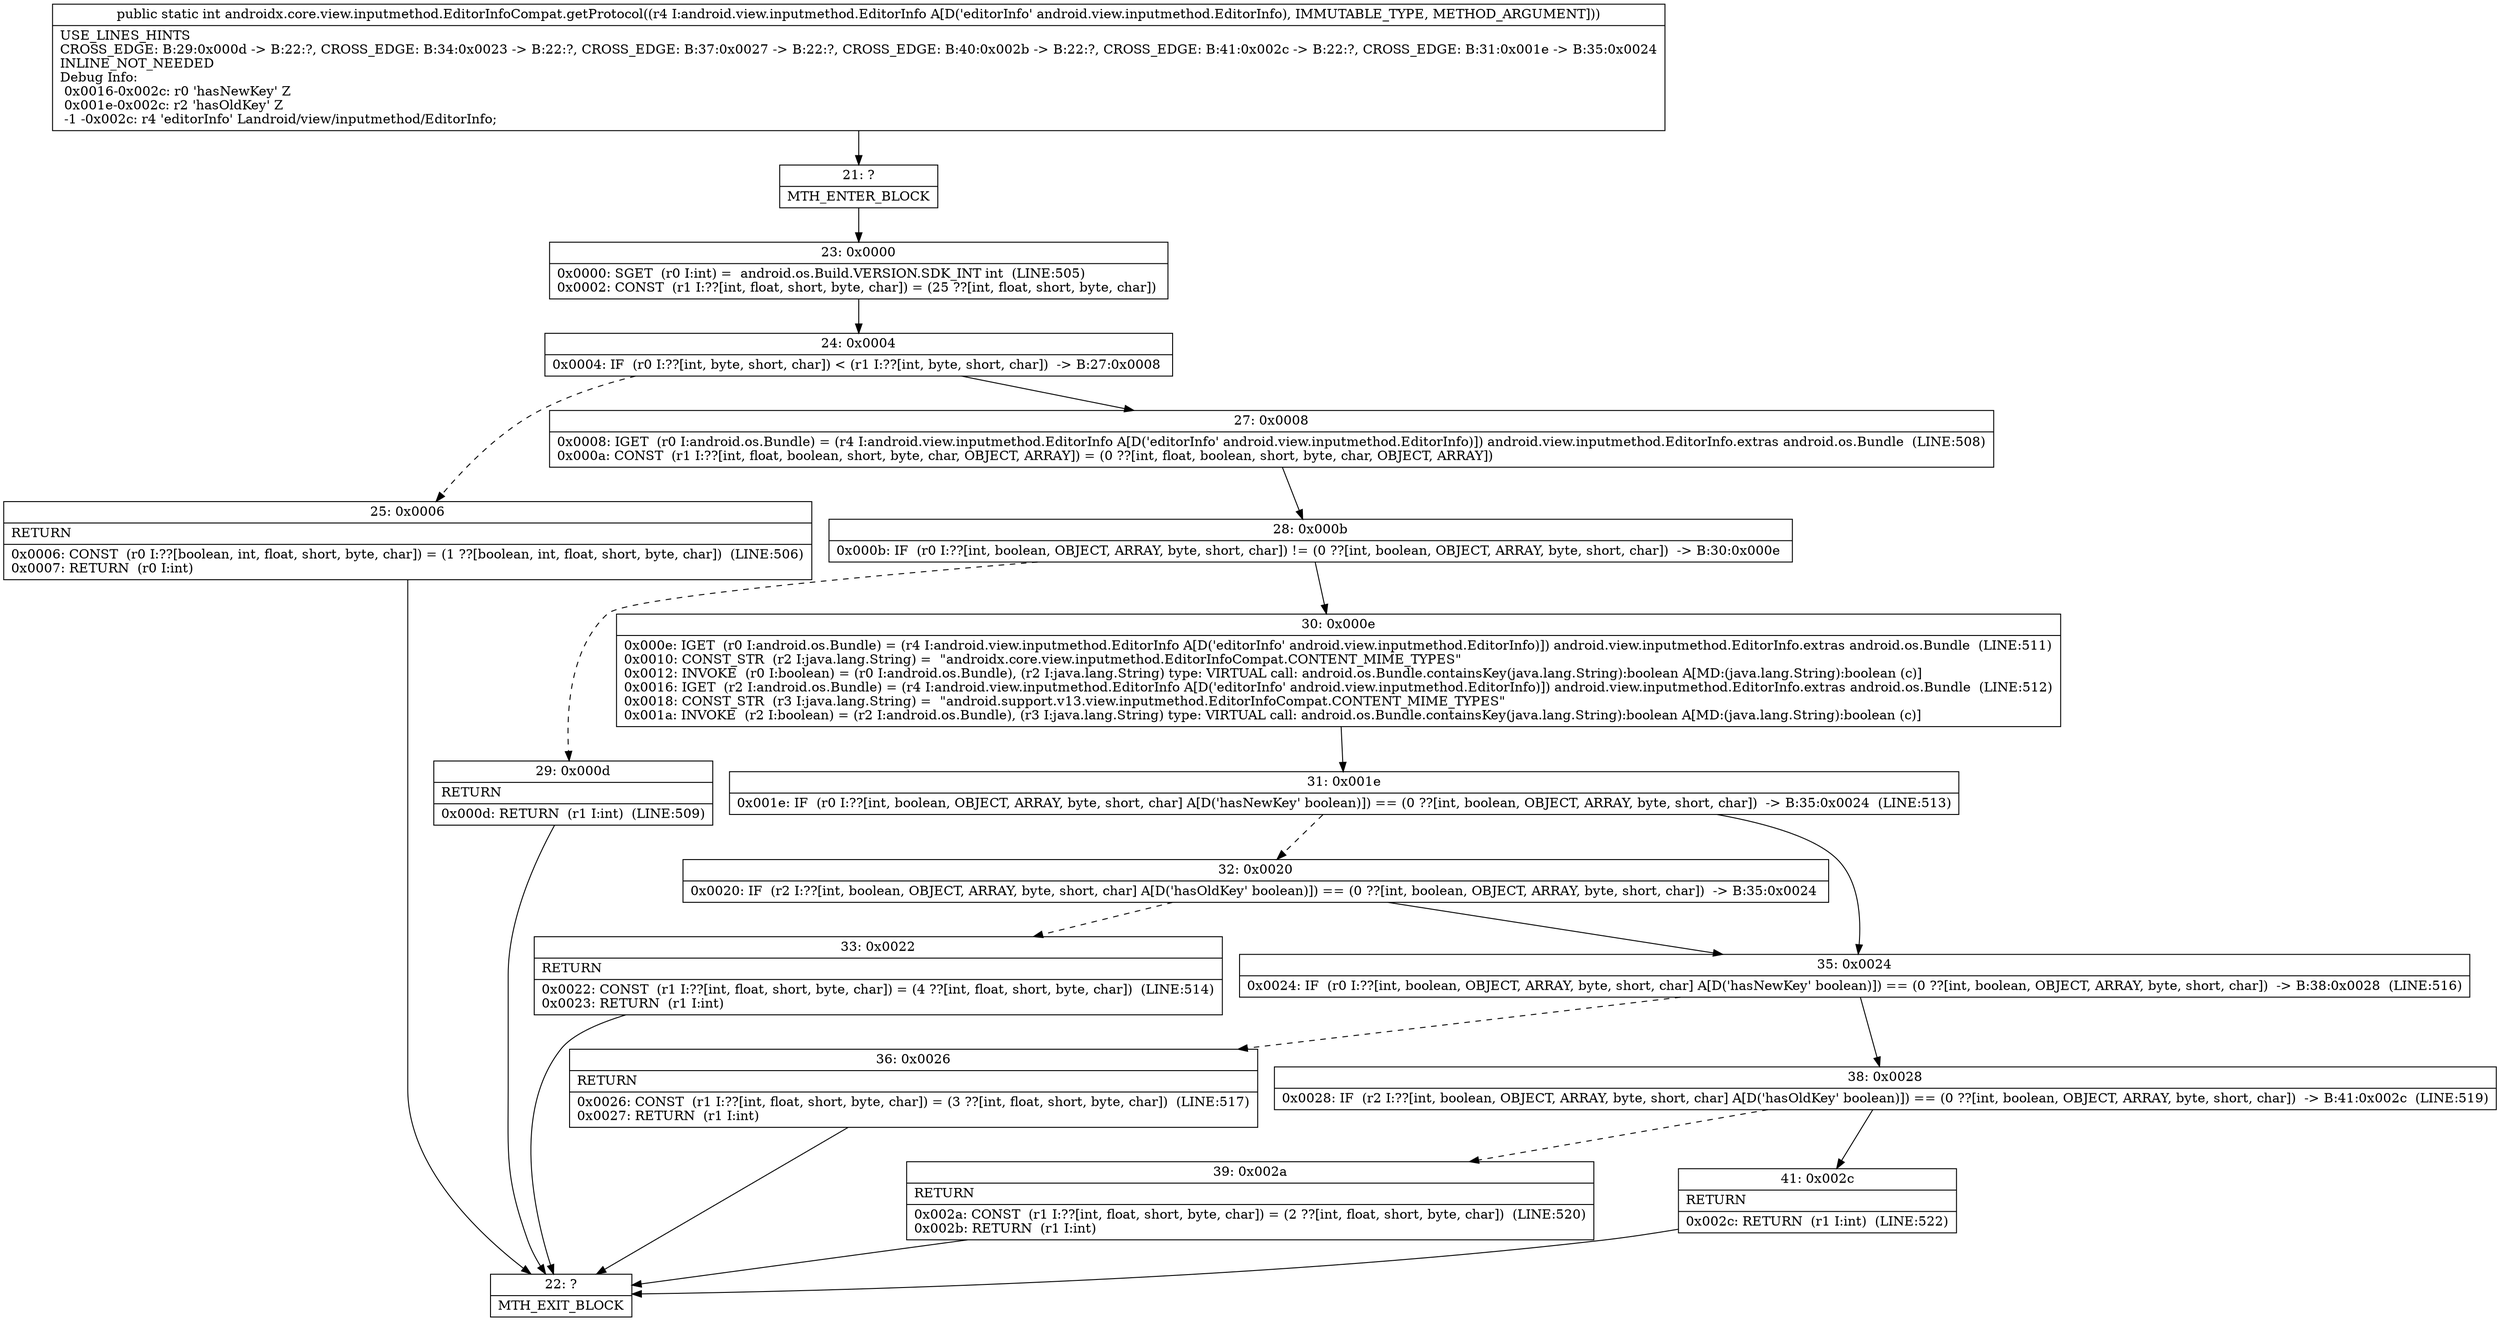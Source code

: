 digraph "CFG forandroidx.core.view.inputmethod.EditorInfoCompat.getProtocol(Landroid\/view\/inputmethod\/EditorInfo;)I" {
Node_21 [shape=record,label="{21\:\ ?|MTH_ENTER_BLOCK\l}"];
Node_23 [shape=record,label="{23\:\ 0x0000|0x0000: SGET  (r0 I:int) =  android.os.Build.VERSION.SDK_INT int  (LINE:505)\l0x0002: CONST  (r1 I:??[int, float, short, byte, char]) = (25 ??[int, float, short, byte, char]) \l}"];
Node_24 [shape=record,label="{24\:\ 0x0004|0x0004: IF  (r0 I:??[int, byte, short, char]) \< (r1 I:??[int, byte, short, char])  \-\> B:27:0x0008 \l}"];
Node_25 [shape=record,label="{25\:\ 0x0006|RETURN\l|0x0006: CONST  (r0 I:??[boolean, int, float, short, byte, char]) = (1 ??[boolean, int, float, short, byte, char])  (LINE:506)\l0x0007: RETURN  (r0 I:int) \l}"];
Node_22 [shape=record,label="{22\:\ ?|MTH_EXIT_BLOCK\l}"];
Node_27 [shape=record,label="{27\:\ 0x0008|0x0008: IGET  (r0 I:android.os.Bundle) = (r4 I:android.view.inputmethod.EditorInfo A[D('editorInfo' android.view.inputmethod.EditorInfo)]) android.view.inputmethod.EditorInfo.extras android.os.Bundle  (LINE:508)\l0x000a: CONST  (r1 I:??[int, float, boolean, short, byte, char, OBJECT, ARRAY]) = (0 ??[int, float, boolean, short, byte, char, OBJECT, ARRAY]) \l}"];
Node_28 [shape=record,label="{28\:\ 0x000b|0x000b: IF  (r0 I:??[int, boolean, OBJECT, ARRAY, byte, short, char]) != (0 ??[int, boolean, OBJECT, ARRAY, byte, short, char])  \-\> B:30:0x000e \l}"];
Node_29 [shape=record,label="{29\:\ 0x000d|RETURN\l|0x000d: RETURN  (r1 I:int)  (LINE:509)\l}"];
Node_30 [shape=record,label="{30\:\ 0x000e|0x000e: IGET  (r0 I:android.os.Bundle) = (r4 I:android.view.inputmethod.EditorInfo A[D('editorInfo' android.view.inputmethod.EditorInfo)]) android.view.inputmethod.EditorInfo.extras android.os.Bundle  (LINE:511)\l0x0010: CONST_STR  (r2 I:java.lang.String) =  \"androidx.core.view.inputmethod.EditorInfoCompat.CONTENT_MIME_TYPES\" \l0x0012: INVOKE  (r0 I:boolean) = (r0 I:android.os.Bundle), (r2 I:java.lang.String) type: VIRTUAL call: android.os.Bundle.containsKey(java.lang.String):boolean A[MD:(java.lang.String):boolean (c)]\l0x0016: IGET  (r2 I:android.os.Bundle) = (r4 I:android.view.inputmethod.EditorInfo A[D('editorInfo' android.view.inputmethod.EditorInfo)]) android.view.inputmethod.EditorInfo.extras android.os.Bundle  (LINE:512)\l0x0018: CONST_STR  (r3 I:java.lang.String) =  \"android.support.v13.view.inputmethod.EditorInfoCompat.CONTENT_MIME_TYPES\" \l0x001a: INVOKE  (r2 I:boolean) = (r2 I:android.os.Bundle), (r3 I:java.lang.String) type: VIRTUAL call: android.os.Bundle.containsKey(java.lang.String):boolean A[MD:(java.lang.String):boolean (c)]\l}"];
Node_31 [shape=record,label="{31\:\ 0x001e|0x001e: IF  (r0 I:??[int, boolean, OBJECT, ARRAY, byte, short, char] A[D('hasNewKey' boolean)]) == (0 ??[int, boolean, OBJECT, ARRAY, byte, short, char])  \-\> B:35:0x0024  (LINE:513)\l}"];
Node_32 [shape=record,label="{32\:\ 0x0020|0x0020: IF  (r2 I:??[int, boolean, OBJECT, ARRAY, byte, short, char] A[D('hasOldKey' boolean)]) == (0 ??[int, boolean, OBJECT, ARRAY, byte, short, char])  \-\> B:35:0x0024 \l}"];
Node_33 [shape=record,label="{33\:\ 0x0022|RETURN\l|0x0022: CONST  (r1 I:??[int, float, short, byte, char]) = (4 ??[int, float, short, byte, char])  (LINE:514)\l0x0023: RETURN  (r1 I:int) \l}"];
Node_35 [shape=record,label="{35\:\ 0x0024|0x0024: IF  (r0 I:??[int, boolean, OBJECT, ARRAY, byte, short, char] A[D('hasNewKey' boolean)]) == (0 ??[int, boolean, OBJECT, ARRAY, byte, short, char])  \-\> B:38:0x0028  (LINE:516)\l}"];
Node_36 [shape=record,label="{36\:\ 0x0026|RETURN\l|0x0026: CONST  (r1 I:??[int, float, short, byte, char]) = (3 ??[int, float, short, byte, char])  (LINE:517)\l0x0027: RETURN  (r1 I:int) \l}"];
Node_38 [shape=record,label="{38\:\ 0x0028|0x0028: IF  (r2 I:??[int, boolean, OBJECT, ARRAY, byte, short, char] A[D('hasOldKey' boolean)]) == (0 ??[int, boolean, OBJECT, ARRAY, byte, short, char])  \-\> B:41:0x002c  (LINE:519)\l}"];
Node_39 [shape=record,label="{39\:\ 0x002a|RETURN\l|0x002a: CONST  (r1 I:??[int, float, short, byte, char]) = (2 ??[int, float, short, byte, char])  (LINE:520)\l0x002b: RETURN  (r1 I:int) \l}"];
Node_41 [shape=record,label="{41\:\ 0x002c|RETURN\l|0x002c: RETURN  (r1 I:int)  (LINE:522)\l}"];
MethodNode[shape=record,label="{public static int androidx.core.view.inputmethod.EditorInfoCompat.getProtocol((r4 I:android.view.inputmethod.EditorInfo A[D('editorInfo' android.view.inputmethod.EditorInfo), IMMUTABLE_TYPE, METHOD_ARGUMENT]))  | USE_LINES_HINTS\lCROSS_EDGE: B:29:0x000d \-\> B:22:?, CROSS_EDGE: B:34:0x0023 \-\> B:22:?, CROSS_EDGE: B:37:0x0027 \-\> B:22:?, CROSS_EDGE: B:40:0x002b \-\> B:22:?, CROSS_EDGE: B:41:0x002c \-\> B:22:?, CROSS_EDGE: B:31:0x001e \-\> B:35:0x0024\lINLINE_NOT_NEEDED\lDebug Info:\l  0x0016\-0x002c: r0 'hasNewKey' Z\l  0x001e\-0x002c: r2 'hasOldKey' Z\l  \-1 \-0x002c: r4 'editorInfo' Landroid\/view\/inputmethod\/EditorInfo;\l}"];
MethodNode -> Node_21;Node_21 -> Node_23;
Node_23 -> Node_24;
Node_24 -> Node_25[style=dashed];
Node_24 -> Node_27;
Node_25 -> Node_22;
Node_27 -> Node_28;
Node_28 -> Node_29[style=dashed];
Node_28 -> Node_30;
Node_29 -> Node_22;
Node_30 -> Node_31;
Node_31 -> Node_32[style=dashed];
Node_31 -> Node_35;
Node_32 -> Node_33[style=dashed];
Node_32 -> Node_35;
Node_33 -> Node_22;
Node_35 -> Node_36[style=dashed];
Node_35 -> Node_38;
Node_36 -> Node_22;
Node_38 -> Node_39[style=dashed];
Node_38 -> Node_41;
Node_39 -> Node_22;
Node_41 -> Node_22;
}

